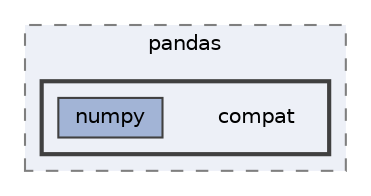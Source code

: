digraph "/home/jam/Research/IRES-2025/dev/src/llm-scripts/testing/hypothesis-testing/hyp-env/lib/python3.12/site-packages/pandas/compat"
{
 // LATEX_PDF_SIZE
  bgcolor="transparent";
  edge [fontname=Helvetica,fontsize=10,labelfontname=Helvetica,labelfontsize=10];
  node [fontname=Helvetica,fontsize=10,shape=box,height=0.2,width=0.4];
  compound=true
  subgraph clusterdir_5c0b22d2391c9e6a1f2a40dde4e8dc94 {
    graph [ bgcolor="#edf0f7", pencolor="grey50", label="pandas", fontname=Helvetica,fontsize=10 style="filled,dashed", URL="dir_5c0b22d2391c9e6a1f2a40dde4e8dc94.html",tooltip=""]
  subgraph clusterdir_97906a6ae57829c251fef9f3b6dc590d {
    graph [ bgcolor="#edf0f7", pencolor="grey25", label="", fontname=Helvetica,fontsize=10 style="filled,bold", URL="dir_97906a6ae57829c251fef9f3b6dc590d.html",tooltip=""]
    dir_97906a6ae57829c251fef9f3b6dc590d [shape=plaintext, label="compat"];
  dir_e2109b1438cfea5c2197a7dcc52a535b [label="numpy", fillcolor="#a2b4d6", color="grey25", style="filled", URL="dir_e2109b1438cfea5c2197a7dcc52a535b.html",tooltip=""];
  }
  }
}
